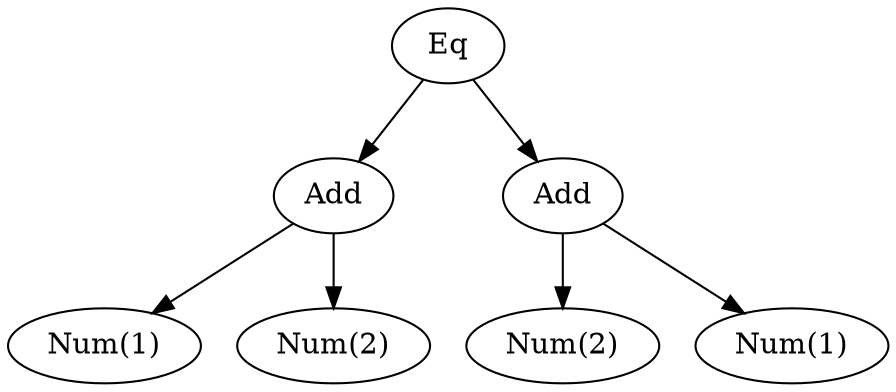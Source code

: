 digraph {
    one1[label="Num(1)" class="value,disabled"]
    two1[label="Num(2)" class="value,disabled"]
    add1[label="Add" class="operator"]

    add1 -> one1[class="disabled"]
    add1 -> two1[class="disabled"]

    two2[label="Num(2)" class="value,disabled"]
    one2[label="Num(1)" class="value,disabled"]
    add2[label="Add" class="operator,disabled"]

    add2 -> two2[class="disabled"]
    add2 -> one2[class="disabled"]

    eq[label="Eq" class="operator"]
    eq -> add1[class="disabled"]
    eq -> add2[class="disabled"]
}
